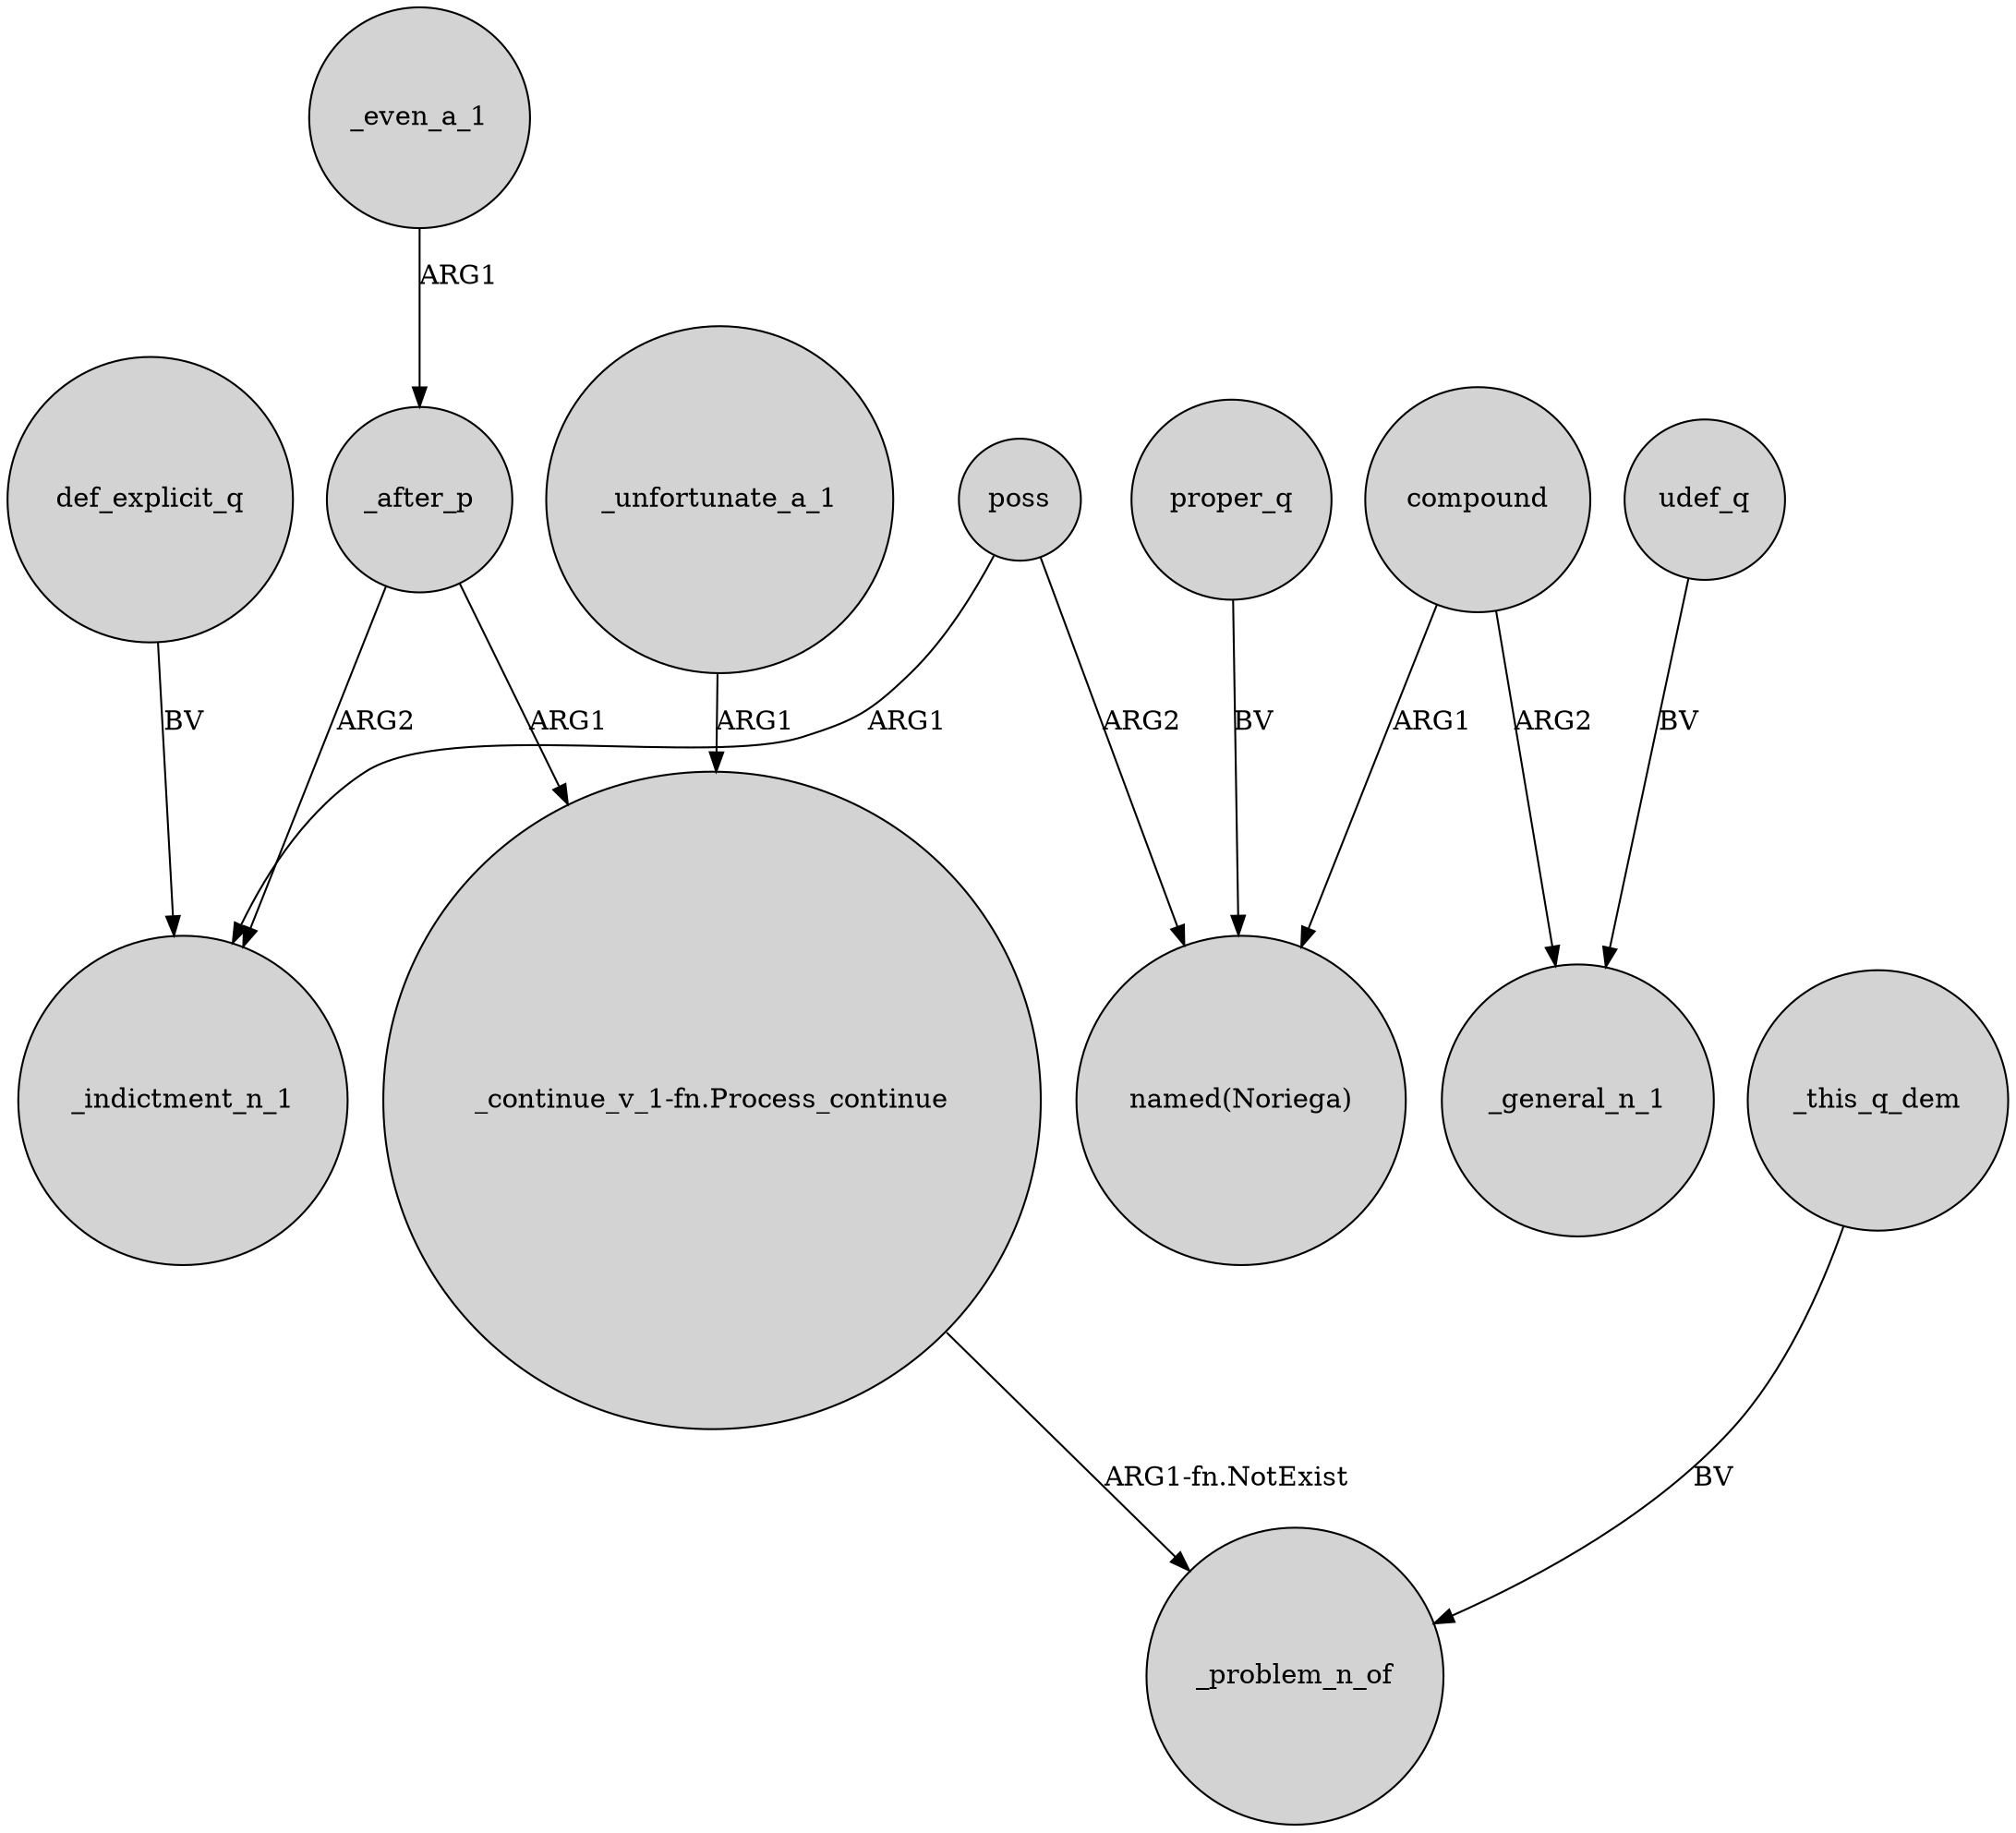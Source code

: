 digraph {
	node [shape=circle style=filled]
	_after_p -> _indictment_n_1 [label=ARG2]
	compound -> _general_n_1 [label=ARG2]
	udef_q -> _general_n_1 [label=BV]
	compound -> "named(Noriega)" [label=ARG1]
	_even_a_1 -> _after_p [label=ARG1]
	poss -> _indictment_n_1 [label=ARG1]
	_after_p -> "_continue_v_1-fn.Process_continue" [label=ARG1]
	proper_q -> "named(Noriega)" [label=BV]
	poss -> "named(Noriega)" [label=ARG2]
	_this_q_dem -> _problem_n_of [label=BV]
	"_continue_v_1-fn.Process_continue" -> _problem_n_of [label="ARG1-fn.NotExist"]
	def_explicit_q -> _indictment_n_1 [label=BV]
	_unfortunate_a_1 -> "_continue_v_1-fn.Process_continue" [label=ARG1]
}
